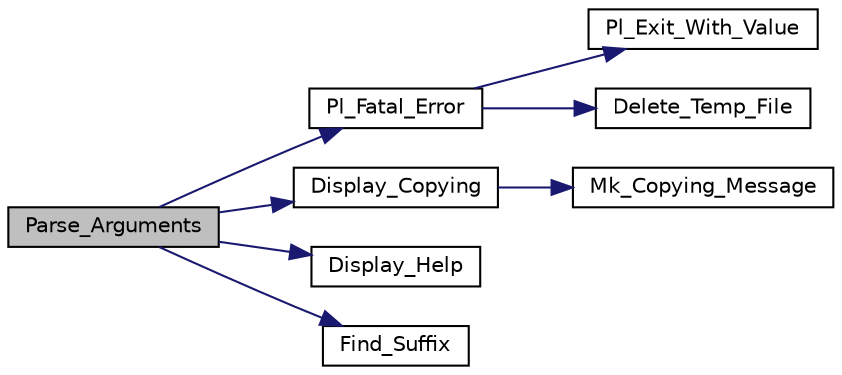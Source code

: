 digraph "Parse_Arguments"
{
  edge [fontname="Helvetica",fontsize="10",labelfontname="Helvetica",labelfontsize="10"];
  node [fontname="Helvetica",fontsize="10",shape=record];
  rankdir="LR";
  Node1 [label="Parse_Arguments",height=0.2,width=0.4,color="black", fillcolor="grey75", style="filled", fontcolor="black"];
  Node1 -> Node2 [color="midnightblue",fontsize="10",style="solid",fontname="Helvetica"];
  Node2 [label="Pl_Fatal_Error",height=0.2,width=0.4,color="black", fillcolor="white", style="filled",URL="$top__comp_8c.html#a190fea7904d7245d4fdc5e9404a07907"];
  Node2 -> Node3 [color="midnightblue",fontsize="10",style="solid",fontname="Helvetica"];
  Node3 [label="Pl_Exit_With_Value",height=0.2,width=0.4,color="black", fillcolor="white", style="filled",URL="$misc_8c.html#a8099040b9286fee033483072ff631476"];
  Node2 -> Node4 [color="midnightblue",fontsize="10",style="solid",fontname="Helvetica"];
  Node4 [label="Delete_Temp_File",height=0.2,width=0.4,color="black", fillcolor="white", style="filled",URL="$top__comp_8c.html#aeaf5bd770922e3f36c7b2b786e54c696"];
  Node1 -> Node5 [color="midnightblue",fontsize="10",style="solid",fontname="Helvetica"];
  Node5 [label="Display_Copying",height=0.2,width=0.4,color="black", fillcolor="white", style="filled",URL="$copying_8c.html#a242440384848832d8b02d243cb189791"];
  Node5 -> Node6 [color="midnightblue",fontsize="10",style="solid",fontname="Helvetica"];
  Node6 [label="Mk_Copying_Message",height=0.2,width=0.4,color="black", fillcolor="white", style="filled",URL="$copying_8c.html#ad22fce4a9a93024806f83a48f86bea7e"];
  Node1 -> Node7 [color="midnightblue",fontsize="10",style="solid",fontname="Helvetica"];
  Node7 [label="Display_Help",height=0.2,width=0.4,color="black", fillcolor="white", style="filled",URL="$top__comp_8c.html#a9a3f2cfe44184eb0ad845d8d72dc3b41"];
  Node1 -> Node8 [color="midnightblue",fontsize="10",style="solid",fontname="Helvetica"];
  Node8 [label="Find_Suffix",height=0.2,width=0.4,color="black", fillcolor="white", style="filled",URL="$top__comp_8c.html#a5f1d05985d1e351b78a9c24c4e260675"];
}
